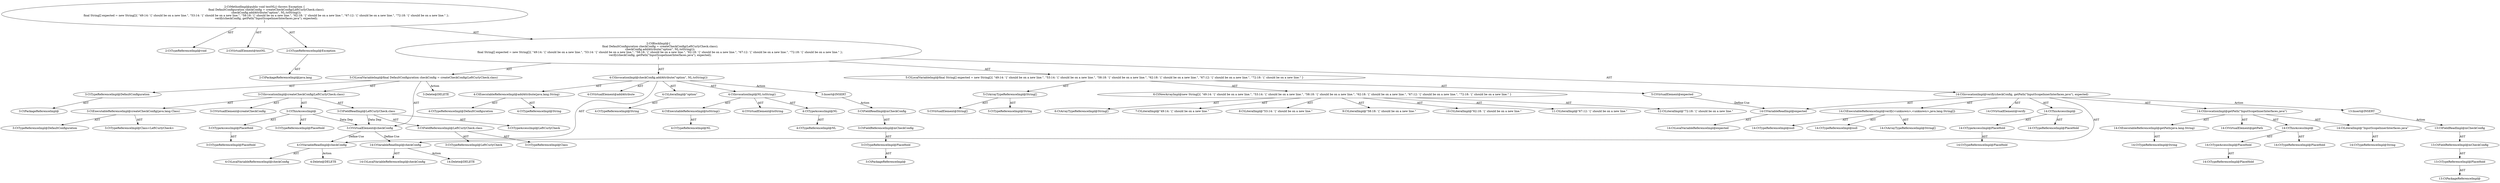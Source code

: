 digraph "testNL#?" {
0 [label="2:CtTypeReferenceImpl@void" shape=ellipse]
1 [label="2:CtVirtualElement@testNL" shape=ellipse]
2 [label="2:CtTypeReferenceImpl@Exception" shape=ellipse]
3 [label="2:CtPackageReferenceImpl@java.lang" shape=ellipse]
4 [label="3:CtTypeReferenceImpl@DefaultConfiguration" shape=ellipse]
5 [label="3:CtPackageReferenceImpl@" shape=ellipse]
6 [label="3:CtExecutableReferenceImpl@createCheckConfig(java.lang.Class)" shape=ellipse]
7 [label="3:CtTypeReferenceImpl@DefaultConfiguration" shape=ellipse]
8 [label="3:CtTypeReferenceImpl@Class<LeftCurlyCheck>" shape=ellipse]
9 [label="3:CtVirtualElement@createCheckConfig" shape=ellipse]
10 [label="3:CtTypeAccessImpl@PlaceHold" shape=ellipse]
11 [label="3:CtTypeReferenceImpl@PlaceHold" shape=ellipse]
12 [label="3:CtThisAccessImpl@" shape=ellipse]
13 [label="3:CtTypeReferenceImpl@PlaceHold" shape=ellipse]
14 [label="3:CtFieldReferenceImpl@LeftCurlyCheck.class" shape=ellipse]
15 [label="3:CtTypeReferenceImpl@LeftCurlyCheck" shape=ellipse]
16 [label="3:CtTypeReferenceImpl@Class" shape=ellipse]
17 [label="3:CtFieldReadImpl@LeftCurlyCheck.class" shape=ellipse]
18 [label="3:CtTypeAccessImpl@LeftCurlyCheck" shape=ellipse]
19 [label="3:CtInvocationImpl@createCheckConfig(LeftCurlyCheck.class)" shape=ellipse]
20 [label="3:CtVirtualElement@checkConfig" shape=ellipse]
21 [label="3:CtLocalVariableImpl@final DefaultConfiguration checkConfig = createCheckConfig(LeftCurlyCheck.class)" shape=ellipse]
22 [label="4:CtExecutableReferenceImpl@addAttribute(java.lang.String)" shape=ellipse]
23 [label="4:CtTypeReferenceImpl@DefaultConfiguration" shape=ellipse]
24 [label="4:CtTypeReferenceImpl@String" shape=ellipse]
25 [label="4:CtVirtualElement@addAttribute" shape=ellipse]
26 [label="4:CtVariableReadImpl@checkConfig" shape=ellipse]
27 [label="4:CtLocalVariableReferenceImpl@checkConfig" shape=ellipse]
28 [label="4:CtLiteralImpl@\"option\"" shape=ellipse]
29 [label="4:CtTypeReferenceImpl@String" shape=ellipse]
30 [label="4:CtExecutableReferenceImpl@toString()" shape=ellipse]
31 [label="4:CtTypeReferenceImpl@NL" shape=ellipse]
32 [label="4:CtVirtualElement@toString" shape=ellipse]
33 [label="4:CtTypeAccessImpl@NL" shape=ellipse]
34 [label="4:CtTypeReferenceImpl@NL" shape=ellipse]
35 [label="4:CtInvocationImpl@NL.toString()" shape=ellipse]
36 [label="4:CtInvocationImpl@checkConfig.addAttribute(\"option\", NL.toString())" shape=ellipse]
37 [label="5:CtVirtualElement@String[]" shape=ellipse]
38 [label="5:CtArrayTypeReferenceImpl@String[]" shape=ellipse]
39 [label="5:CtTypeReferenceImpl@String" shape=ellipse]
40 [label="6:CtNewArrayImpl@new String[]\{ \"49:14: '\{' should be on a new line.\", \"53:14: '\{' should be on a new line.\", \"58:18: '\{' should be on a new line.\", \"62:18: '\{' should be on a new line.\", \"67:12: '\{' should be on a new line.\", \"72:18: '\{' should be on a new line.\" \}" shape=ellipse]
41 [label="6:CtArrayTypeReferenceImpl@String[]" shape=ellipse]
42 [label="7:CtLiteralImpl@\"49:14: '\{' should be on a new line.\"" shape=ellipse]
43 [label="8:CtLiteralImpl@\"53:14: '\{' should be on a new line.\"" shape=ellipse]
44 [label="9:CtLiteralImpl@\"58:18: '\{' should be on a new line.\"" shape=ellipse]
45 [label="10:CtLiteralImpl@\"62:18: '\{' should be on a new line.\"" shape=ellipse]
46 [label="11:CtLiteralImpl@\"67:12: '\{' should be on a new line.\"" shape=ellipse]
47 [label="12:CtLiteralImpl@\"72:18: '\{' should be on a new line.\"" shape=ellipse]
48 [label="5:CtVirtualElement@expected" shape=ellipse]
49 [label="5:CtLocalVariableImpl@final String[] expected = new String[]\{ \"49:14: '\{' should be on a new line.\", \"53:14: '\{' should be on a new line.\", \"58:18: '\{' should be on a new line.\", \"62:18: '\{' should be on a new line.\", \"67:12: '\{' should be on a new line.\", \"72:18: '\{' should be on a new line.\" \}" shape=ellipse]
50 [label="14:CtExecutableReferenceImpl@verify(<unknown>,<unknown>,java.lang.String[])" shape=ellipse]
51 [label="14:CtTypeReferenceImpl@null" shape=ellipse]
52 [label="14:CtTypeReferenceImpl@null" shape=ellipse]
53 [label="14:CtArrayTypeReferenceImpl@String[]" shape=ellipse]
54 [label="14:CtVirtualElement@verify" shape=ellipse]
55 [label="14:CtTypeAccessImpl@PlaceHold" shape=ellipse]
56 [label="14:CtTypeReferenceImpl@PlaceHold" shape=ellipse]
57 [label="14:CtThisAccessImpl@" shape=ellipse]
58 [label="14:CtTypeReferenceImpl@PlaceHold" shape=ellipse]
59 [label="14:CtVariableReadImpl@checkConfig" shape=ellipse]
60 [label="14:CtLocalVariableReferenceImpl@checkConfig" shape=ellipse]
61 [label="14:CtExecutableReferenceImpl@getPath(java.lang.String)" shape=ellipse]
62 [label="14:CtTypeReferenceImpl@String" shape=ellipse]
63 [label="14:CtVirtualElement@getPath" shape=ellipse]
64 [label="14:CtTypeAccessImpl@PlaceHold" shape=ellipse]
65 [label="14:CtTypeReferenceImpl@PlaceHold" shape=ellipse]
66 [label="14:CtThisAccessImpl@" shape=ellipse]
67 [label="14:CtTypeReferenceImpl@PlaceHold" shape=ellipse]
68 [label="14:CtLiteralImpl@\"InputScopeInnerInterfaces.java\"" shape=ellipse]
69 [label="14:CtTypeReferenceImpl@String" shape=ellipse]
70 [label="14:CtInvocationImpl@getPath(\"InputScopeInnerInterfaces.java\")" shape=ellipse]
71 [label="14:CtVariableReadImpl@expected" shape=ellipse]
72 [label="14:CtLocalVariableReferenceImpl@expected" shape=ellipse]
73 [label="14:CtInvocationImpl@verify(checkConfig, getPath(\"InputScopeInnerInterfaces.java\"), expected)" shape=ellipse]
74 [label="2:CtBlockImpl@\{
    final DefaultConfiguration checkConfig = createCheckConfig(LeftCurlyCheck.class);
    checkConfig.addAttribute(\"option\", NL.toString());
    final String[] expected = new String[]\{ \"49:14: '\{' should be on a new line.\", \"53:14: '\{' should be on a new line.\", \"58:18: '\{' should be on a new line.\", \"62:18: '\{' should be on a new line.\", \"67:12: '\{' should be on a new line.\", \"72:18: '\{' should be on a new line.\" \};
    verify(checkConfig, getPath(\"InputScopeInnerInterfaces.java\"), expected);
\}" shape=ellipse]
75 [label="2:CtMethodImpl@public void testNL() throws Exception \{
    final DefaultConfiguration checkConfig = createCheckConfig(LeftCurlyCheck.class);
    checkConfig.addAttribute(\"option\", NL.toString());
    final String[] expected = new String[]\{ \"49:14: '\{' should be on a new line.\", \"53:14: '\{' should be on a new line.\", \"58:18: '\{' should be on a new line.\", \"62:18: '\{' should be on a new line.\", \"67:12: '\{' should be on a new line.\", \"72:18: '\{' should be on a new line.\" \};
    verify(checkConfig, getPath(\"InputScopeInnerInterfaces.java\"), expected);
\}" shape=ellipse]
76 [label="3:Delete@DELETE" shape=ellipse]
77 [label="4:Delete@DELETE" shape=ellipse]
78 [label="14:Delete@DELETE" shape=ellipse]
79 [label="3:Insert@INSERT" shape=ellipse]
80 [label="3:CtPackageReferenceImpl@" shape=ellipse]
81 [label="3:CtTypeReferenceImpl@PlaceHold" shape=ellipse]
82 [label="3:CtFieldReferenceImpl@mCheckConfig" shape=ellipse]
83 [label="3:CtFieldReadImpl@mCheckConfig" shape=ellipse]
84 [label="13:Insert@INSERT" shape=ellipse]
85 [label="13:CtPackageReferenceImpl@" shape=ellipse]
86 [label="13:CtTypeReferenceImpl@PlaceHold" shape=ellipse]
87 [label="13:CtFieldReferenceImpl@mCheckConfig" shape=ellipse]
88 [label="13:CtFieldReadImpl@mCheckConfig" shape=ellipse]
2 -> 3 [label="AST"];
4 -> 5 [label="AST"];
6 -> 7 [label="AST"];
6 -> 8 [label="AST"];
10 -> 11 [label="AST"];
12 -> 13 [label="AST"];
12 -> 10 [label="AST"];
12 -> 20 [label="Data Dep"];
14 -> 15 [label="AST"];
14 -> 16 [label="AST"];
17 -> 18 [label="AST"];
17 -> 14 [label="AST"];
17 -> 20 [label="Data Dep"];
19 -> 9 [label="AST"];
19 -> 12 [label="AST"];
19 -> 6 [label="AST"];
19 -> 17 [label="AST"];
20 -> 26 [label="Define-Use"];
20 -> 59 [label="Define-Use"];
21 -> 20 [label="AST"];
21 -> 4 [label="AST"];
21 -> 19 [label="AST"];
21 -> 76 [label="Action"];
22 -> 23 [label="AST"];
22 -> 24 [label="AST"];
26 -> 27 [label="AST"];
26 -> 77 [label="Action"];
28 -> 29 [label="AST"];
30 -> 31 [label="AST"];
33 -> 34 [label="AST"];
35 -> 32 [label="AST"];
35 -> 33 [label="AST"];
35 -> 30 [label="AST"];
36 -> 25 [label="AST"];
36 -> 26 [label="AST"];
36 -> 22 [label="AST"];
36 -> 28 [label="AST"];
36 -> 35 [label="AST"];
36 -> 79 [label="Action"];
38 -> 37 [label="AST"];
38 -> 39 [label="AST"];
40 -> 41 [label="AST"];
40 -> 42 [label="AST"];
40 -> 43 [label="AST"];
40 -> 44 [label="AST"];
40 -> 45 [label="AST"];
40 -> 46 [label="AST"];
40 -> 47 [label="AST"];
48 -> 71 [label="Define-Use"];
49 -> 48 [label="AST"];
49 -> 38 [label="AST"];
49 -> 40 [label="AST"];
50 -> 51 [label="AST"];
50 -> 52 [label="AST"];
50 -> 53 [label="AST"];
55 -> 56 [label="AST"];
57 -> 58 [label="AST"];
57 -> 55 [label="AST"];
59 -> 60 [label="AST"];
59 -> 78 [label="Action"];
61 -> 62 [label="AST"];
64 -> 65 [label="AST"];
66 -> 67 [label="AST"];
66 -> 64 [label="AST"];
68 -> 69 [label="AST"];
70 -> 63 [label="AST"];
70 -> 66 [label="AST"];
70 -> 61 [label="AST"];
70 -> 68 [label="AST"];
71 -> 72 [label="AST"];
73 -> 54 [label="AST"];
73 -> 57 [label="AST"];
73 -> 50 [label="AST"];
73 -> 59 [label="AST"];
73 -> 70 [label="AST"];
73 -> 71 [label="AST"];
73 -> 84 [label="Action"];
74 -> 21 [label="AST"];
74 -> 36 [label="AST"];
74 -> 49 [label="AST"];
74 -> 73 [label="AST"];
75 -> 1 [label="AST"];
75 -> 0 [label="AST"];
75 -> 2 [label="AST"];
75 -> 74 [label="AST"];
79 -> 83 [label="Action"];
81 -> 80 [label="AST"];
82 -> 81 [label="AST"];
83 -> 82 [label="AST"];
84 -> 88 [label="Action"];
86 -> 85 [label="AST"];
87 -> 86 [label="AST"];
88 -> 87 [label="AST"];
}